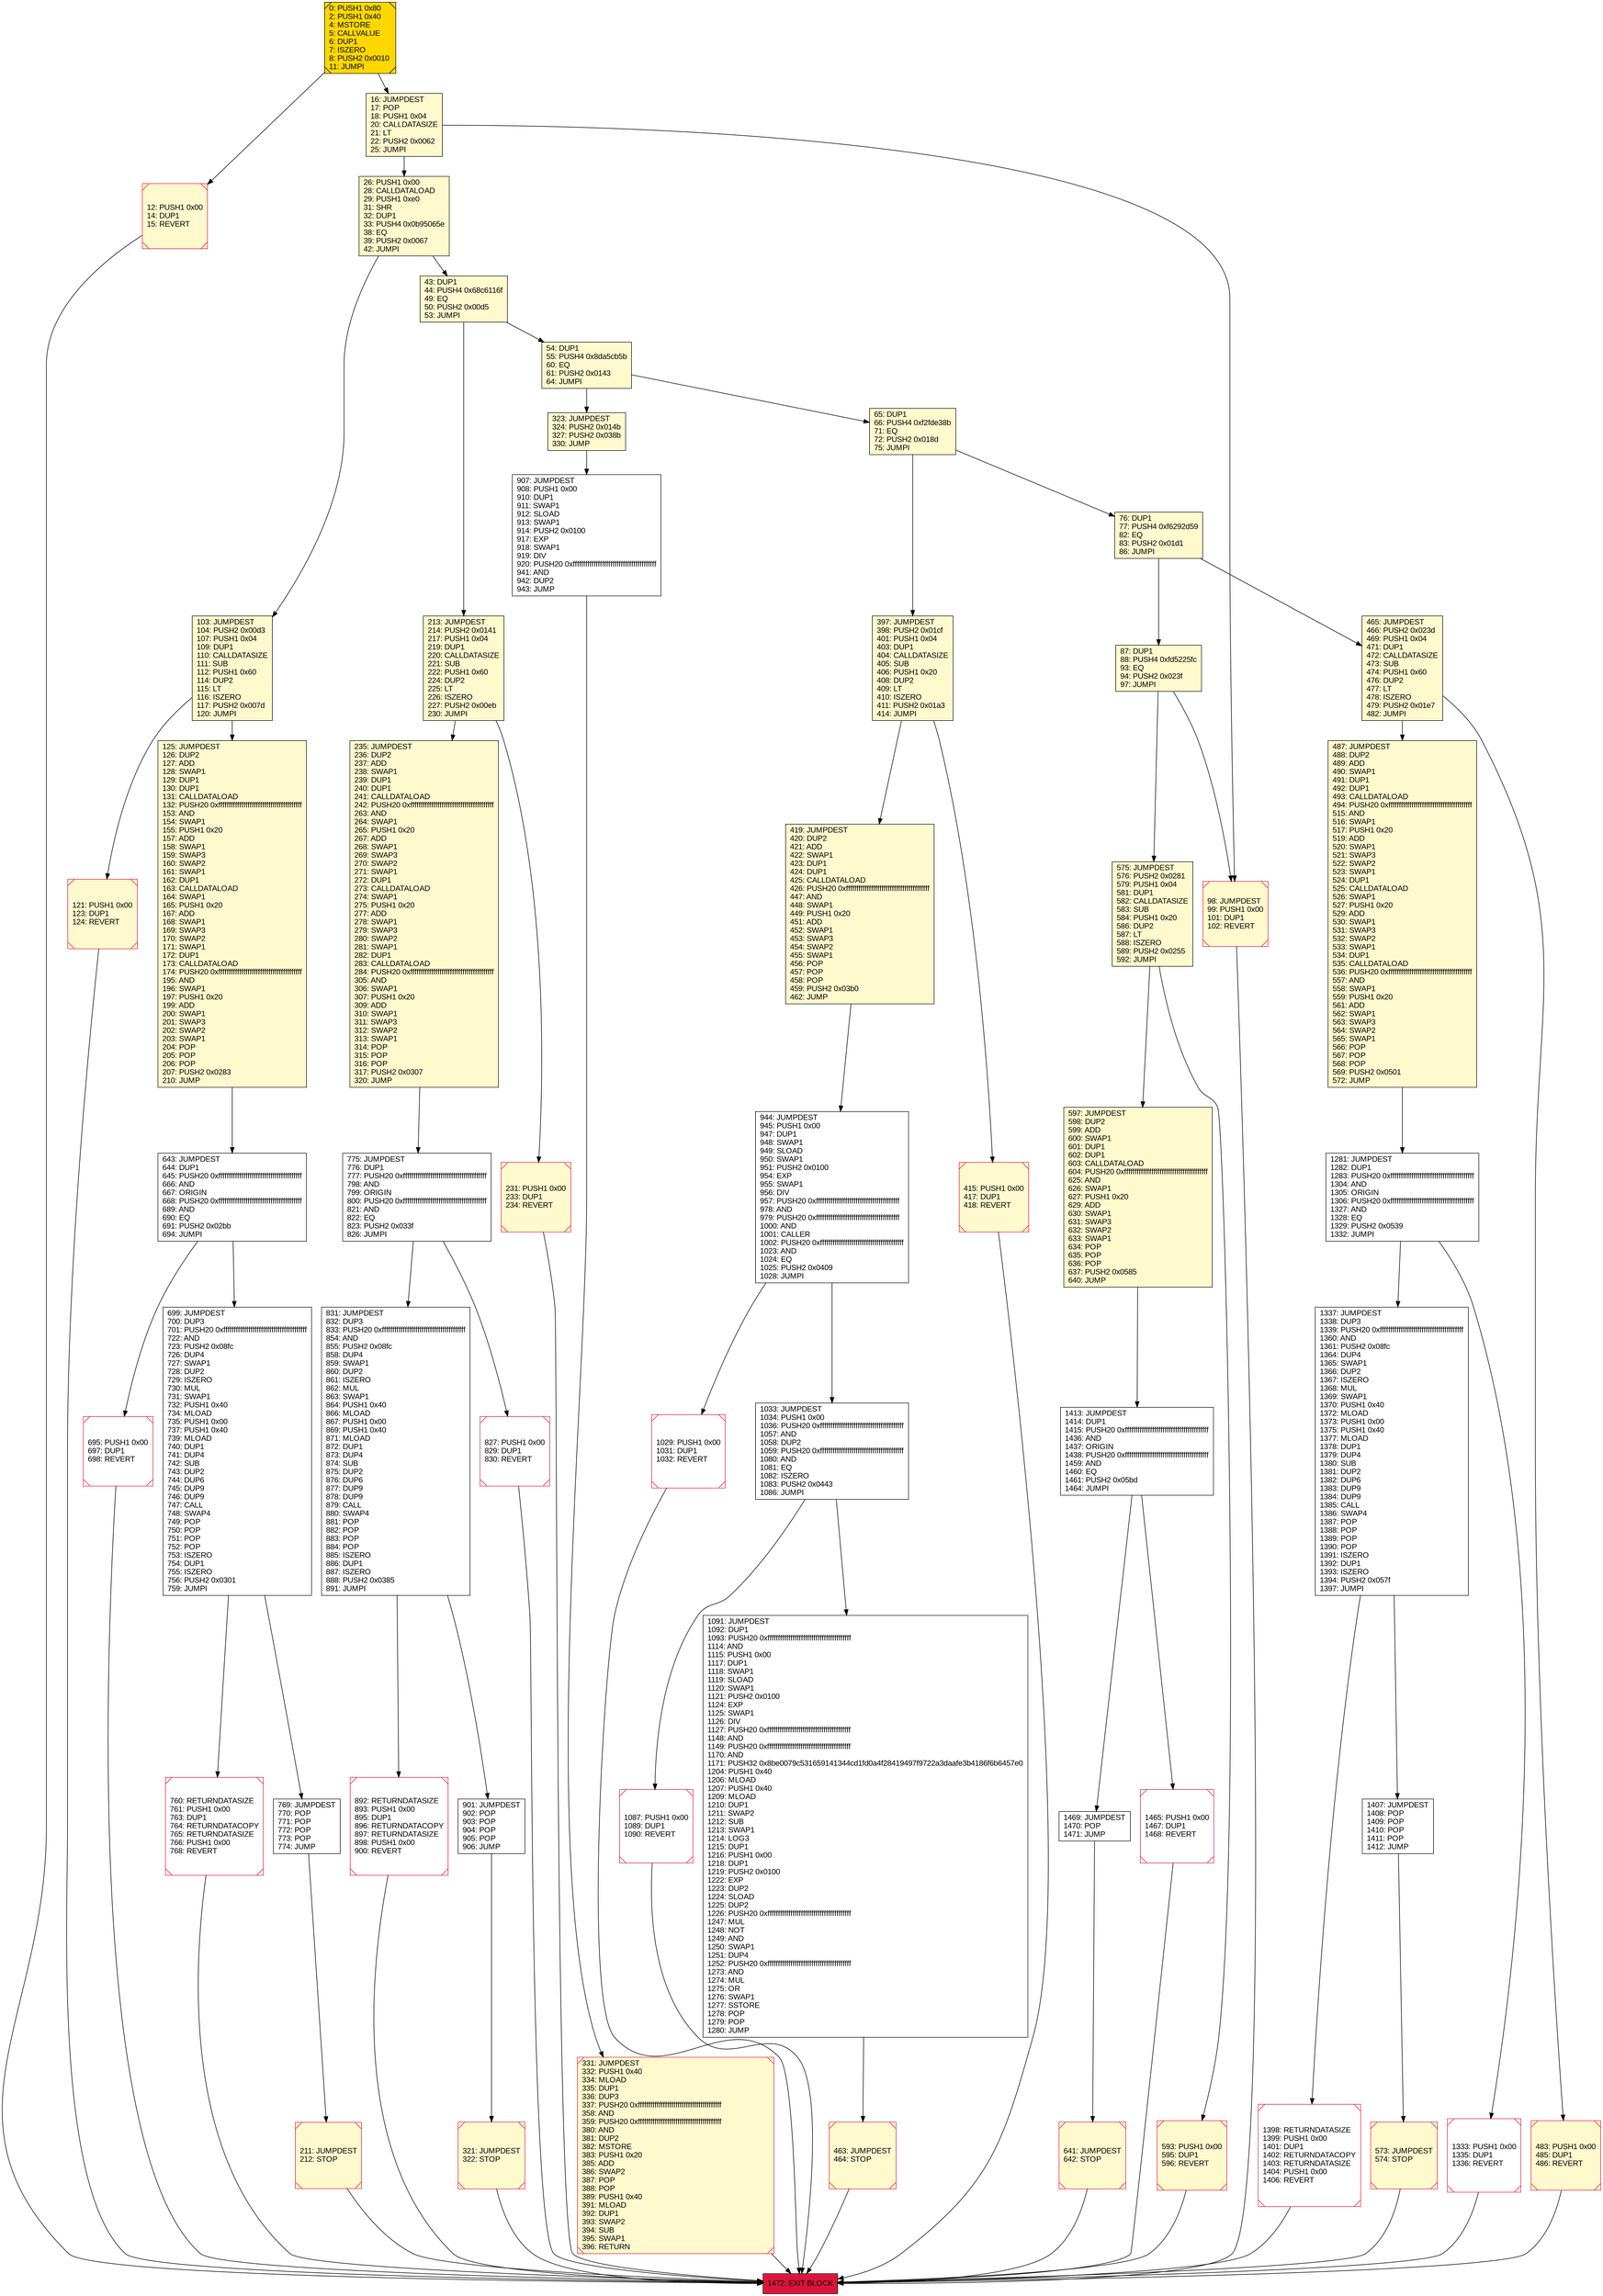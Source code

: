 digraph G {
bgcolor=transparent rankdir=UD;
node [shape=box style=filled color=black fillcolor=white fontname=arial fontcolor=black];
397 [label="397: JUMPDEST\l398: PUSH2 0x01cf\l401: PUSH1 0x04\l403: DUP1\l404: CALLDATASIZE\l405: SUB\l406: PUSH1 0x20\l408: DUP2\l409: LT\l410: ISZERO\l411: PUSH2 0x01a3\l414: JUMPI\l" fillcolor=lemonchiffon ];
487 [label="487: JUMPDEST\l488: DUP2\l489: ADD\l490: SWAP1\l491: DUP1\l492: DUP1\l493: CALLDATALOAD\l494: PUSH20 0xffffffffffffffffffffffffffffffffffffffff\l515: AND\l516: SWAP1\l517: PUSH1 0x20\l519: ADD\l520: SWAP1\l521: SWAP3\l522: SWAP2\l523: SWAP1\l524: DUP1\l525: CALLDATALOAD\l526: SWAP1\l527: PUSH1 0x20\l529: ADD\l530: SWAP1\l531: SWAP3\l532: SWAP2\l533: SWAP1\l534: DUP1\l535: CALLDATALOAD\l536: PUSH20 0xffffffffffffffffffffffffffffffffffffffff\l557: AND\l558: SWAP1\l559: PUSH1 0x20\l561: ADD\l562: SWAP1\l563: SWAP3\l564: SWAP2\l565: SWAP1\l566: POP\l567: POP\l568: POP\l569: PUSH2 0x0501\l572: JUMP\l" fillcolor=lemonchiffon ];
1333 [label="1333: PUSH1 0x00\l1335: DUP1\l1336: REVERT\l" shape=Msquare color=crimson ];
465 [label="465: JUMPDEST\l466: PUSH2 0x023d\l469: PUSH1 0x04\l471: DUP1\l472: CALLDATASIZE\l473: SUB\l474: PUSH1 0x60\l476: DUP2\l477: LT\l478: ISZERO\l479: PUSH2 0x01e7\l482: JUMPI\l" fillcolor=lemonchiffon ];
641 [label="641: JUMPDEST\l642: STOP\l" fillcolor=lemonchiffon shape=Msquare color=crimson ];
695 [label="695: PUSH1 0x00\l697: DUP1\l698: REVERT\l" shape=Msquare color=crimson ];
331 [label="331: JUMPDEST\l332: PUSH1 0x40\l334: MLOAD\l335: DUP1\l336: DUP3\l337: PUSH20 0xffffffffffffffffffffffffffffffffffffffff\l358: AND\l359: PUSH20 0xffffffffffffffffffffffffffffffffffffffff\l380: AND\l381: DUP2\l382: MSTORE\l383: PUSH1 0x20\l385: ADD\l386: SWAP2\l387: POP\l388: POP\l389: PUSH1 0x40\l391: MLOAD\l392: DUP1\l393: SWAP2\l394: SUB\l395: SWAP1\l396: RETURN\l" fillcolor=lemonchiffon shape=Msquare color=crimson ];
597 [label="597: JUMPDEST\l598: DUP2\l599: ADD\l600: SWAP1\l601: DUP1\l602: DUP1\l603: CALLDATALOAD\l604: PUSH20 0xffffffffffffffffffffffffffffffffffffffff\l625: AND\l626: SWAP1\l627: PUSH1 0x20\l629: ADD\l630: SWAP1\l631: SWAP3\l632: SWAP2\l633: SWAP1\l634: POP\l635: POP\l636: POP\l637: PUSH2 0x0585\l640: JUMP\l" fillcolor=lemonchiffon ];
1465 [label="1465: PUSH1 0x00\l1467: DUP1\l1468: REVERT\l" shape=Msquare color=crimson ];
0 [label="0: PUSH1 0x80\l2: PUSH1 0x40\l4: MSTORE\l5: CALLVALUE\l6: DUP1\l7: ISZERO\l8: PUSH2 0x0010\l11: JUMPI\l" fillcolor=lemonchiffon shape=Msquare fillcolor=gold ];
827 [label="827: PUSH1 0x00\l829: DUP1\l830: REVERT\l" shape=Msquare color=crimson ];
1469 [label="1469: JUMPDEST\l1470: POP\l1471: JUMP\l" ];
1413 [label="1413: JUMPDEST\l1414: DUP1\l1415: PUSH20 0xffffffffffffffffffffffffffffffffffffffff\l1436: AND\l1437: ORIGIN\l1438: PUSH20 0xffffffffffffffffffffffffffffffffffffffff\l1459: AND\l1460: EQ\l1461: PUSH2 0x05bd\l1464: JUMPI\l" ];
1087 [label="1087: PUSH1 0x00\l1089: DUP1\l1090: REVERT\l" shape=Msquare color=crimson ];
643 [label="643: JUMPDEST\l644: DUP1\l645: PUSH20 0xffffffffffffffffffffffffffffffffffffffff\l666: AND\l667: ORIGIN\l668: PUSH20 0xffffffffffffffffffffffffffffffffffffffff\l689: AND\l690: EQ\l691: PUSH2 0x02bb\l694: JUMPI\l" ];
1033 [label="1033: JUMPDEST\l1034: PUSH1 0x00\l1036: PUSH20 0xffffffffffffffffffffffffffffffffffffffff\l1057: AND\l1058: DUP2\l1059: PUSH20 0xffffffffffffffffffffffffffffffffffffffff\l1080: AND\l1081: EQ\l1082: ISZERO\l1083: PUSH2 0x0443\l1086: JUMPI\l" ];
43 [label="43: DUP1\l44: PUSH4 0x68c6116f\l49: EQ\l50: PUSH2 0x00d5\l53: JUMPI\l" fillcolor=lemonchiffon ];
1029 [label="1029: PUSH1 0x00\l1031: DUP1\l1032: REVERT\l" shape=Msquare color=crimson ];
213 [label="213: JUMPDEST\l214: PUSH2 0x0141\l217: PUSH1 0x04\l219: DUP1\l220: CALLDATASIZE\l221: SUB\l222: PUSH1 0x60\l224: DUP2\l225: LT\l226: ISZERO\l227: PUSH2 0x00eb\l230: JUMPI\l" fillcolor=lemonchiffon ];
573 [label="573: JUMPDEST\l574: STOP\l" fillcolor=lemonchiffon shape=Msquare color=crimson ];
12 [label="12: PUSH1 0x00\l14: DUP1\l15: REVERT\l" fillcolor=lemonchiffon shape=Msquare color=crimson ];
16 [label="16: JUMPDEST\l17: POP\l18: PUSH1 0x04\l20: CALLDATASIZE\l21: LT\l22: PUSH2 0x0062\l25: JUMPI\l" fillcolor=lemonchiffon ];
1091 [label="1091: JUMPDEST\l1092: DUP1\l1093: PUSH20 0xffffffffffffffffffffffffffffffffffffffff\l1114: AND\l1115: PUSH1 0x00\l1117: DUP1\l1118: SWAP1\l1119: SLOAD\l1120: SWAP1\l1121: PUSH2 0x0100\l1124: EXP\l1125: SWAP1\l1126: DIV\l1127: PUSH20 0xffffffffffffffffffffffffffffffffffffffff\l1148: AND\l1149: PUSH20 0xffffffffffffffffffffffffffffffffffffffff\l1170: AND\l1171: PUSH32 0x8be0079c531659141344cd1fd0a4f28419497f9722a3daafe3b4186f6b6457e0\l1204: PUSH1 0x40\l1206: MLOAD\l1207: PUSH1 0x40\l1209: MLOAD\l1210: DUP1\l1211: SWAP2\l1212: SUB\l1213: SWAP1\l1214: LOG3\l1215: DUP1\l1216: PUSH1 0x00\l1218: DUP1\l1219: PUSH2 0x0100\l1222: EXP\l1223: DUP2\l1224: SLOAD\l1225: DUP2\l1226: PUSH20 0xffffffffffffffffffffffffffffffffffffffff\l1247: MUL\l1248: NOT\l1249: AND\l1250: SWAP1\l1251: DUP4\l1252: PUSH20 0xffffffffffffffffffffffffffffffffffffffff\l1273: AND\l1274: MUL\l1275: OR\l1276: SWAP1\l1277: SSTORE\l1278: POP\l1279: POP\l1280: JUMP\l" ];
1407 [label="1407: JUMPDEST\l1408: POP\l1409: POP\l1410: POP\l1411: POP\l1412: JUMP\l" ];
775 [label="775: JUMPDEST\l776: DUP1\l777: PUSH20 0xffffffffffffffffffffffffffffffffffffffff\l798: AND\l799: ORIGIN\l800: PUSH20 0xffffffffffffffffffffffffffffffffffffffff\l821: AND\l822: EQ\l823: PUSH2 0x033f\l826: JUMPI\l" ];
907 [label="907: JUMPDEST\l908: PUSH1 0x00\l910: DUP1\l911: SWAP1\l912: SLOAD\l913: SWAP1\l914: PUSH2 0x0100\l917: EXP\l918: SWAP1\l919: DIV\l920: PUSH20 0xffffffffffffffffffffffffffffffffffffffff\l941: AND\l942: DUP2\l943: JUMP\l" ];
415 [label="415: PUSH1 0x00\l417: DUP1\l418: REVERT\l" fillcolor=lemonchiffon shape=Msquare color=crimson ];
1472 [label="1472: EXIT BLOCK\l" fillcolor=crimson ];
483 [label="483: PUSH1 0x00\l485: DUP1\l486: REVERT\l" fillcolor=lemonchiffon shape=Msquare color=crimson ];
54 [label="54: DUP1\l55: PUSH4 0x8da5cb5b\l60: EQ\l61: PUSH2 0x0143\l64: JUMPI\l" fillcolor=lemonchiffon ];
125 [label="125: JUMPDEST\l126: DUP2\l127: ADD\l128: SWAP1\l129: DUP1\l130: DUP1\l131: CALLDATALOAD\l132: PUSH20 0xffffffffffffffffffffffffffffffffffffffff\l153: AND\l154: SWAP1\l155: PUSH1 0x20\l157: ADD\l158: SWAP1\l159: SWAP3\l160: SWAP2\l161: SWAP1\l162: DUP1\l163: CALLDATALOAD\l164: SWAP1\l165: PUSH1 0x20\l167: ADD\l168: SWAP1\l169: SWAP3\l170: SWAP2\l171: SWAP1\l172: DUP1\l173: CALLDATALOAD\l174: PUSH20 0xffffffffffffffffffffffffffffffffffffffff\l195: AND\l196: SWAP1\l197: PUSH1 0x20\l199: ADD\l200: SWAP1\l201: SWAP3\l202: SWAP2\l203: SWAP1\l204: POP\l205: POP\l206: POP\l207: PUSH2 0x0283\l210: JUMP\l" fillcolor=lemonchiffon ];
419 [label="419: JUMPDEST\l420: DUP2\l421: ADD\l422: SWAP1\l423: DUP1\l424: DUP1\l425: CALLDATALOAD\l426: PUSH20 0xffffffffffffffffffffffffffffffffffffffff\l447: AND\l448: SWAP1\l449: PUSH1 0x20\l451: ADD\l452: SWAP1\l453: SWAP3\l454: SWAP2\l455: SWAP1\l456: POP\l457: POP\l458: POP\l459: PUSH2 0x03b0\l462: JUMP\l" fillcolor=lemonchiffon ];
1337 [label="1337: JUMPDEST\l1338: DUP3\l1339: PUSH20 0xffffffffffffffffffffffffffffffffffffffff\l1360: AND\l1361: PUSH2 0x08fc\l1364: DUP4\l1365: SWAP1\l1366: DUP2\l1367: ISZERO\l1368: MUL\l1369: SWAP1\l1370: PUSH1 0x40\l1372: MLOAD\l1373: PUSH1 0x00\l1375: PUSH1 0x40\l1377: MLOAD\l1378: DUP1\l1379: DUP4\l1380: SUB\l1381: DUP2\l1382: DUP6\l1383: DUP9\l1384: DUP9\l1385: CALL\l1386: SWAP4\l1387: POP\l1388: POP\l1389: POP\l1390: POP\l1391: ISZERO\l1392: DUP1\l1393: ISZERO\l1394: PUSH2 0x057f\l1397: JUMPI\l" ];
231 [label="231: PUSH1 0x00\l233: DUP1\l234: REVERT\l" fillcolor=lemonchiffon shape=Msquare color=crimson ];
211 [label="211: JUMPDEST\l212: STOP\l" fillcolor=lemonchiffon shape=Msquare color=crimson ];
901 [label="901: JUMPDEST\l902: POP\l903: POP\l904: POP\l905: POP\l906: JUMP\l" ];
87 [label="87: DUP1\l88: PUSH4 0xfd5225fc\l93: EQ\l94: PUSH2 0x023f\l97: JUMPI\l" fillcolor=lemonchiffon ];
1281 [label="1281: JUMPDEST\l1282: DUP1\l1283: PUSH20 0xffffffffffffffffffffffffffffffffffffffff\l1304: AND\l1305: ORIGIN\l1306: PUSH20 0xffffffffffffffffffffffffffffffffffffffff\l1327: AND\l1328: EQ\l1329: PUSH2 0x0539\l1332: JUMPI\l" ];
769 [label="769: JUMPDEST\l770: POP\l771: POP\l772: POP\l773: POP\l774: JUMP\l" ];
321 [label="321: JUMPDEST\l322: STOP\l" fillcolor=lemonchiffon shape=Msquare color=crimson ];
121 [label="121: PUSH1 0x00\l123: DUP1\l124: REVERT\l" fillcolor=lemonchiffon shape=Msquare color=crimson ];
463 [label="463: JUMPDEST\l464: STOP\l" fillcolor=lemonchiffon shape=Msquare color=crimson ];
65 [label="65: DUP1\l66: PUSH4 0xf2fde38b\l71: EQ\l72: PUSH2 0x018d\l75: JUMPI\l" fillcolor=lemonchiffon ];
760 [label="760: RETURNDATASIZE\l761: PUSH1 0x00\l763: DUP1\l764: RETURNDATACOPY\l765: RETURNDATASIZE\l766: PUSH1 0x00\l768: REVERT\l" shape=Msquare color=crimson ];
98 [label="98: JUMPDEST\l99: PUSH1 0x00\l101: DUP1\l102: REVERT\l" fillcolor=lemonchiffon shape=Msquare color=crimson ];
323 [label="323: JUMPDEST\l324: PUSH2 0x014b\l327: PUSH2 0x038b\l330: JUMP\l" fillcolor=lemonchiffon ];
892 [label="892: RETURNDATASIZE\l893: PUSH1 0x00\l895: DUP1\l896: RETURNDATACOPY\l897: RETURNDATASIZE\l898: PUSH1 0x00\l900: REVERT\l" shape=Msquare color=crimson ];
103 [label="103: JUMPDEST\l104: PUSH2 0x00d3\l107: PUSH1 0x04\l109: DUP1\l110: CALLDATASIZE\l111: SUB\l112: PUSH1 0x60\l114: DUP2\l115: LT\l116: ISZERO\l117: PUSH2 0x007d\l120: JUMPI\l" fillcolor=lemonchiffon ];
1398 [label="1398: RETURNDATASIZE\l1399: PUSH1 0x00\l1401: DUP1\l1402: RETURNDATACOPY\l1403: RETURNDATASIZE\l1404: PUSH1 0x00\l1406: REVERT\l" shape=Msquare color=crimson ];
76 [label="76: DUP1\l77: PUSH4 0xf6292d59\l82: EQ\l83: PUSH2 0x01d1\l86: JUMPI\l" fillcolor=lemonchiffon ];
235 [label="235: JUMPDEST\l236: DUP2\l237: ADD\l238: SWAP1\l239: DUP1\l240: DUP1\l241: CALLDATALOAD\l242: PUSH20 0xffffffffffffffffffffffffffffffffffffffff\l263: AND\l264: SWAP1\l265: PUSH1 0x20\l267: ADD\l268: SWAP1\l269: SWAP3\l270: SWAP2\l271: SWAP1\l272: DUP1\l273: CALLDATALOAD\l274: SWAP1\l275: PUSH1 0x20\l277: ADD\l278: SWAP1\l279: SWAP3\l280: SWAP2\l281: SWAP1\l282: DUP1\l283: CALLDATALOAD\l284: PUSH20 0xffffffffffffffffffffffffffffffffffffffff\l305: AND\l306: SWAP1\l307: PUSH1 0x20\l309: ADD\l310: SWAP1\l311: SWAP3\l312: SWAP2\l313: SWAP1\l314: POP\l315: POP\l316: POP\l317: PUSH2 0x0307\l320: JUMP\l" fillcolor=lemonchiffon ];
593 [label="593: PUSH1 0x00\l595: DUP1\l596: REVERT\l" fillcolor=lemonchiffon shape=Msquare color=crimson ];
831 [label="831: JUMPDEST\l832: DUP3\l833: PUSH20 0xffffffffffffffffffffffffffffffffffffffff\l854: AND\l855: PUSH2 0x08fc\l858: DUP4\l859: SWAP1\l860: DUP2\l861: ISZERO\l862: MUL\l863: SWAP1\l864: PUSH1 0x40\l866: MLOAD\l867: PUSH1 0x00\l869: PUSH1 0x40\l871: MLOAD\l872: DUP1\l873: DUP4\l874: SUB\l875: DUP2\l876: DUP6\l877: DUP9\l878: DUP9\l879: CALL\l880: SWAP4\l881: POP\l882: POP\l883: POP\l884: POP\l885: ISZERO\l886: DUP1\l887: ISZERO\l888: PUSH2 0x0385\l891: JUMPI\l" ];
575 [label="575: JUMPDEST\l576: PUSH2 0x0281\l579: PUSH1 0x04\l581: DUP1\l582: CALLDATASIZE\l583: SUB\l584: PUSH1 0x20\l586: DUP2\l587: LT\l588: ISZERO\l589: PUSH2 0x0255\l592: JUMPI\l" fillcolor=lemonchiffon ];
699 [label="699: JUMPDEST\l700: DUP3\l701: PUSH20 0xffffffffffffffffffffffffffffffffffffffff\l722: AND\l723: PUSH2 0x08fc\l726: DUP4\l727: SWAP1\l728: DUP2\l729: ISZERO\l730: MUL\l731: SWAP1\l732: PUSH1 0x40\l734: MLOAD\l735: PUSH1 0x00\l737: PUSH1 0x40\l739: MLOAD\l740: DUP1\l741: DUP4\l742: SUB\l743: DUP2\l744: DUP6\l745: DUP9\l746: DUP9\l747: CALL\l748: SWAP4\l749: POP\l750: POP\l751: POP\l752: POP\l753: ISZERO\l754: DUP1\l755: ISZERO\l756: PUSH2 0x0301\l759: JUMPI\l" ];
26 [label="26: PUSH1 0x00\l28: CALLDATALOAD\l29: PUSH1 0xe0\l31: SHR\l32: DUP1\l33: PUSH4 0x0b95065e\l38: EQ\l39: PUSH2 0x0067\l42: JUMPI\l" fillcolor=lemonchiffon ];
944 [label="944: JUMPDEST\l945: PUSH1 0x00\l947: DUP1\l948: SWAP1\l949: SLOAD\l950: SWAP1\l951: PUSH2 0x0100\l954: EXP\l955: SWAP1\l956: DIV\l957: PUSH20 0xffffffffffffffffffffffffffffffffffffffff\l978: AND\l979: PUSH20 0xffffffffffffffffffffffffffffffffffffffff\l1000: AND\l1001: CALLER\l1002: PUSH20 0xffffffffffffffffffffffffffffffffffffffff\l1023: AND\l1024: EQ\l1025: PUSH2 0x0409\l1028: JUMPI\l" ];
43 -> 213;
483 -> 1472;
597 -> 1413;
1413 -> 1465;
575 -> 593;
231 -> 1472;
1413 -> 1469;
211 -> 1472;
769 -> 211;
1281 -> 1337;
65 -> 76;
1469 -> 641;
26 -> 103;
831 -> 892;
1033 -> 1091;
699 -> 760;
321 -> 1472;
121 -> 1472;
1407 -> 573;
463 -> 1472;
465 -> 487;
901 -> 321;
54 -> 65;
76 -> 87;
775 -> 827;
760 -> 1472;
54 -> 323;
907 -> 331;
98 -> 1472;
892 -> 1472;
0 -> 16;
1337 -> 1398;
87 -> 98;
1398 -> 1472;
103 -> 125;
593 -> 1472;
103 -> 121;
0 -> 12;
643 -> 695;
699 -> 769;
87 -> 575;
1033 -> 1087;
397 -> 415;
419 -> 944;
831 -> 901;
397 -> 419;
487 -> 1281;
213 -> 235;
16 -> 26;
775 -> 831;
1333 -> 1472;
641 -> 1472;
16 -> 98;
643 -> 699;
695 -> 1472;
235 -> 775;
465 -> 483;
331 -> 1472;
1465 -> 1472;
944 -> 1033;
323 -> 907;
827 -> 1472;
1281 -> 1333;
26 -> 43;
1087 -> 1472;
944 -> 1029;
213 -> 231;
65 -> 397;
1029 -> 1472;
125 -> 643;
43 -> 54;
573 -> 1472;
1091 -> 463;
12 -> 1472;
575 -> 597;
1337 -> 1407;
76 -> 465;
415 -> 1472;
}